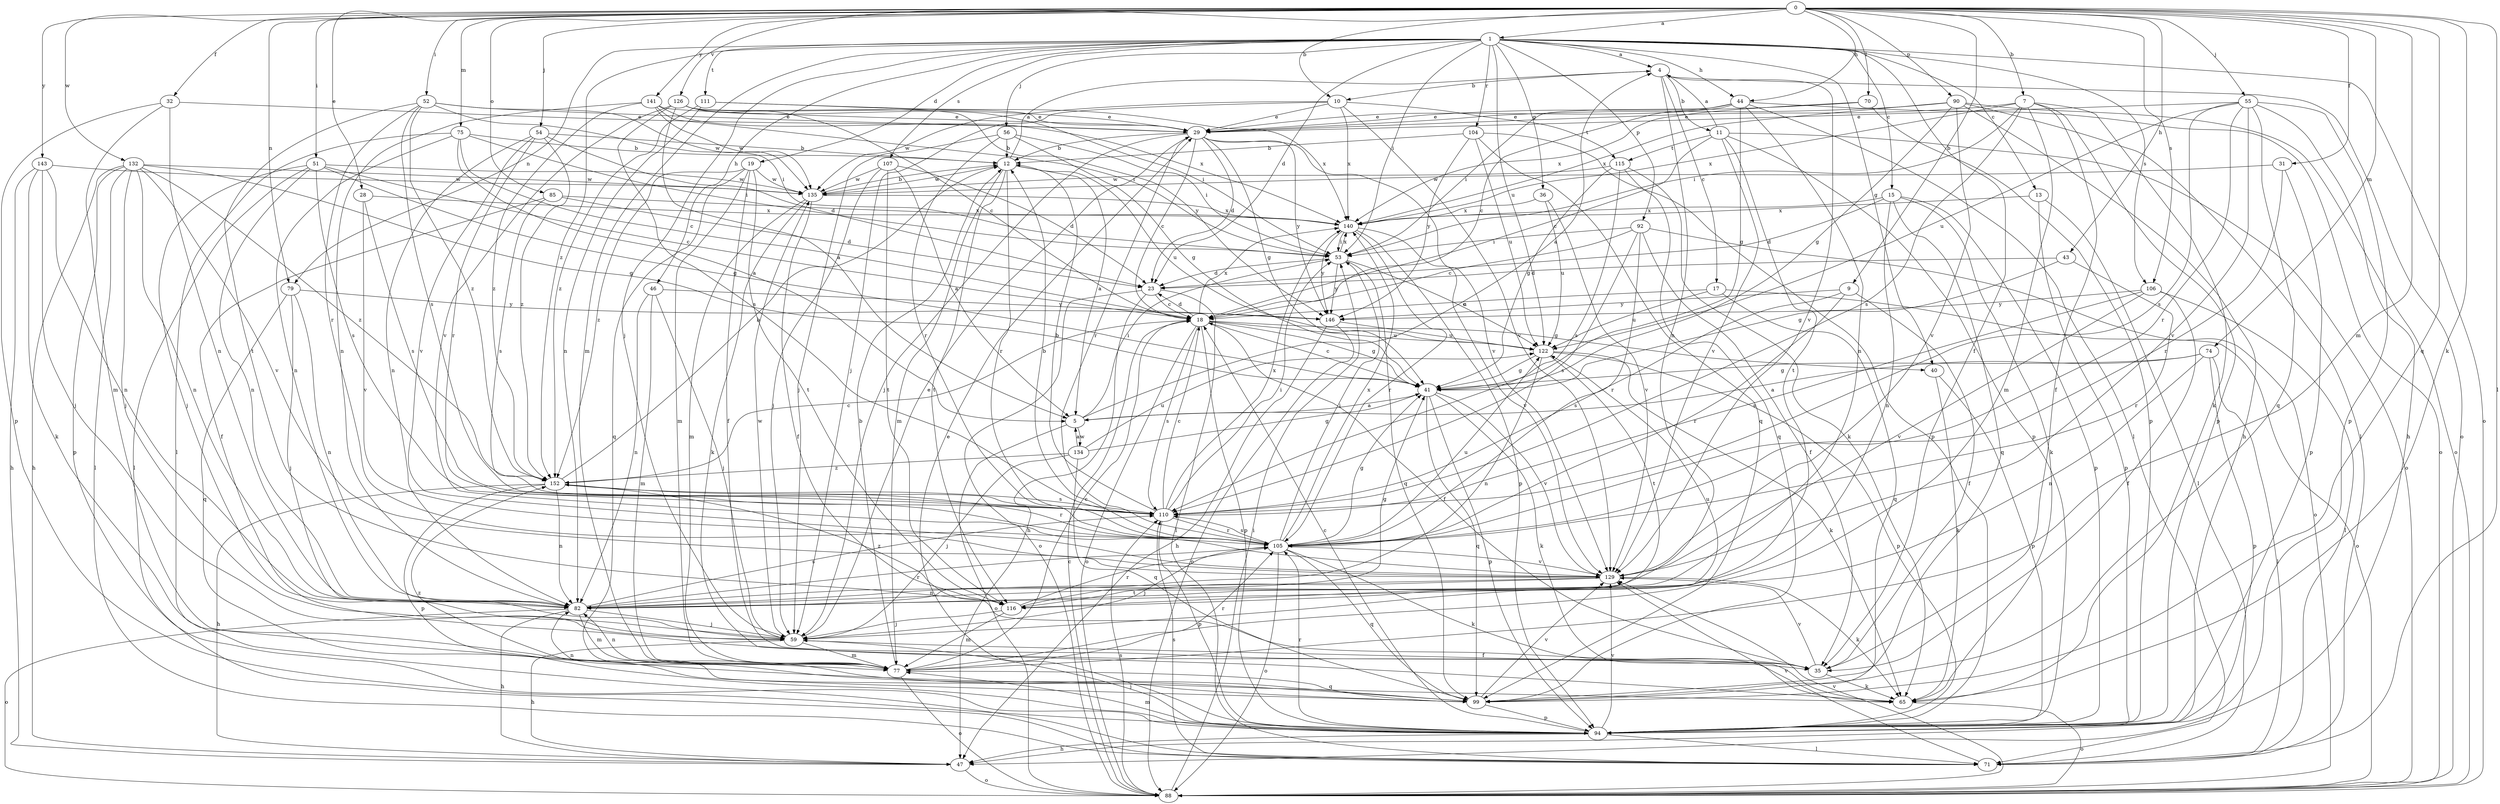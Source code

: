 strict digraph  {
0;
1;
4;
5;
7;
9;
10;
11;
12;
13;
15;
17;
18;
19;
23;
28;
29;
31;
32;
35;
36;
40;
41;
43;
44;
46;
47;
51;
52;
53;
54;
55;
56;
59;
65;
70;
71;
74;
75;
77;
79;
82;
85;
88;
90;
92;
94;
99;
104;
105;
106;
107;
110;
111;
115;
116;
122;
126;
129;
132;
134;
135;
140;
141;
143;
146;
152;
0 -> 1  [label=a];
0 -> 7  [label=b];
0 -> 9  [label=b];
0 -> 10  [label=b];
0 -> 28  [label=e];
0 -> 31  [label=f];
0 -> 32  [label=f];
0 -> 43  [label=h];
0 -> 44  [label=h];
0 -> 51  [label=i];
0 -> 52  [label=i];
0 -> 54  [label=j];
0 -> 55  [label=j];
0 -> 65  [label=k];
0 -> 70  [label=l];
0 -> 71  [label=l];
0 -> 74  [label=m];
0 -> 75  [label=m];
0 -> 77  [label=m];
0 -> 79  [label=n];
0 -> 85  [label=o];
0 -> 90  [label=p];
0 -> 99  [label=q];
0 -> 106  [label=s];
0 -> 126  [label=v];
0 -> 132  [label=w];
0 -> 141  [label=y];
0 -> 143  [label=y];
1 -> 4  [label=a];
1 -> 13  [label=c];
1 -> 15  [label=c];
1 -> 19  [label=d];
1 -> 23  [label=d];
1 -> 35  [label=f];
1 -> 36  [label=g];
1 -> 40  [label=g];
1 -> 44  [label=h];
1 -> 46  [label=h];
1 -> 53  [label=i];
1 -> 56  [label=j];
1 -> 59  [label=j];
1 -> 77  [label=m];
1 -> 79  [label=n];
1 -> 88  [label=o];
1 -> 92  [label=p];
1 -> 104  [label=r];
1 -> 106  [label=s];
1 -> 107  [label=s];
1 -> 111  [label=t];
1 -> 122  [label=u];
1 -> 152  [label=z];
4 -> 10  [label=b];
4 -> 11  [label=b];
4 -> 17  [label=c];
4 -> 82  [label=n];
4 -> 88  [label=o];
4 -> 129  [label=v];
5 -> 4  [label=a];
5 -> 53  [label=i];
5 -> 88  [label=o];
5 -> 134  [label=w];
7 -> 29  [label=e];
7 -> 35  [label=f];
7 -> 53  [label=i];
7 -> 65  [label=k];
7 -> 77  [label=m];
7 -> 94  [label=p];
7 -> 110  [label=s];
7 -> 140  [label=x];
9 -> 35  [label=f];
9 -> 105  [label=r];
9 -> 110  [label=s];
9 -> 146  [label=y];
10 -> 29  [label=e];
10 -> 59  [label=j];
10 -> 115  [label=t];
10 -> 129  [label=v];
10 -> 135  [label=w];
10 -> 140  [label=x];
11 -> 4  [label=a];
11 -> 18  [label=c];
11 -> 88  [label=o];
11 -> 94  [label=p];
11 -> 115  [label=t];
11 -> 116  [label=t];
11 -> 129  [label=v];
12 -> 4  [label=a];
12 -> 5  [label=a];
12 -> 77  [label=m];
12 -> 105  [label=r];
12 -> 116  [label=t];
12 -> 122  [label=u];
12 -> 135  [label=w];
13 -> 71  [label=l];
13 -> 94  [label=p];
13 -> 140  [label=x];
15 -> 23  [label=d];
15 -> 65  [label=k];
15 -> 82  [label=n];
15 -> 94  [label=p];
15 -> 99  [label=q];
15 -> 140  [label=x];
17 -> 18  [label=c];
17 -> 88  [label=o];
17 -> 99  [label=q];
17 -> 122  [label=u];
18 -> 23  [label=d];
18 -> 35  [label=f];
18 -> 40  [label=g];
18 -> 41  [label=g];
18 -> 88  [label=o];
18 -> 94  [label=p];
18 -> 110  [label=s];
18 -> 122  [label=u];
18 -> 140  [label=x];
19 -> 35  [label=f];
19 -> 77  [label=m];
19 -> 99  [label=q];
19 -> 116  [label=t];
19 -> 135  [label=w];
19 -> 152  [label=z];
23 -> 18  [label=c];
23 -> 47  [label=h];
23 -> 71  [label=l];
23 -> 88  [label=o];
28 -> 110  [label=s];
28 -> 129  [label=v];
28 -> 140  [label=x];
29 -> 12  [label=b];
29 -> 18  [label=c];
29 -> 23  [label=d];
29 -> 41  [label=g];
29 -> 59  [label=j];
29 -> 105  [label=r];
29 -> 129  [label=v];
29 -> 146  [label=y];
31 -> 94  [label=p];
31 -> 105  [label=r];
31 -> 135  [label=w];
32 -> 29  [label=e];
32 -> 77  [label=m];
32 -> 82  [label=n];
32 -> 94  [label=p];
35 -> 65  [label=k];
35 -> 129  [label=v];
36 -> 122  [label=u];
36 -> 129  [label=v];
36 -> 140  [label=x];
40 -> 65  [label=k];
40 -> 94  [label=p];
41 -> 5  [label=a];
41 -> 18  [label=c];
41 -> 65  [label=k];
41 -> 94  [label=p];
41 -> 99  [label=q];
41 -> 129  [label=v];
43 -> 23  [label=d];
43 -> 41  [label=g];
43 -> 105  [label=r];
44 -> 18  [label=c];
44 -> 29  [label=e];
44 -> 41  [label=g];
44 -> 53  [label=i];
44 -> 71  [label=l];
44 -> 82  [label=n];
44 -> 88  [label=o];
46 -> 59  [label=j];
46 -> 77  [label=m];
46 -> 82  [label=n];
46 -> 146  [label=y];
47 -> 88  [label=o];
51 -> 18  [label=c];
51 -> 41  [label=g];
51 -> 59  [label=j];
51 -> 71  [label=l];
51 -> 82  [label=n];
51 -> 110  [label=s];
51 -> 135  [label=w];
52 -> 29  [label=e];
52 -> 53  [label=i];
52 -> 105  [label=r];
52 -> 110  [label=s];
52 -> 116  [label=t];
52 -> 135  [label=w];
52 -> 152  [label=z];
53 -> 23  [label=d];
53 -> 99  [label=q];
53 -> 122  [label=u];
53 -> 140  [label=x];
53 -> 146  [label=y];
54 -> 12  [label=b];
54 -> 23  [label=d];
54 -> 82  [label=n];
54 -> 105  [label=r];
54 -> 129  [label=v];
54 -> 152  [label=z];
55 -> 29  [label=e];
55 -> 47  [label=h];
55 -> 94  [label=p];
55 -> 99  [label=q];
55 -> 105  [label=r];
55 -> 110  [label=s];
55 -> 122  [label=u];
55 -> 129  [label=v];
56 -> 12  [label=b];
56 -> 41  [label=g];
56 -> 53  [label=i];
56 -> 59  [label=j];
56 -> 105  [label=r];
59 -> 29  [label=e];
59 -> 35  [label=f];
59 -> 47  [label=h];
59 -> 77  [label=m];
59 -> 122  [label=u];
59 -> 135  [label=w];
65 -> 88  [label=o];
70 -> 29  [label=e];
70 -> 94  [label=p];
70 -> 140  [label=x];
71 -> 110  [label=s];
71 -> 129  [label=v];
74 -> 5  [label=a];
74 -> 41  [label=g];
74 -> 71  [label=l];
74 -> 82  [label=n];
74 -> 94  [label=p];
75 -> 5  [label=a];
75 -> 12  [label=b];
75 -> 18  [label=c];
75 -> 53  [label=i];
75 -> 71  [label=l];
75 -> 82  [label=n];
77 -> 12  [label=b];
77 -> 18  [label=c];
77 -> 82  [label=n];
77 -> 88  [label=o];
77 -> 99  [label=q];
77 -> 105  [label=r];
79 -> 59  [label=j];
79 -> 82  [label=n];
79 -> 99  [label=q];
79 -> 146  [label=y];
82 -> 47  [label=h];
82 -> 59  [label=j];
82 -> 77  [label=m];
82 -> 88  [label=o];
82 -> 105  [label=r];
82 -> 110  [label=s];
85 -> 23  [label=d];
85 -> 35  [label=f];
85 -> 110  [label=s];
85 -> 140  [label=x];
88 -> 18  [label=c];
88 -> 53  [label=i];
88 -> 110  [label=s];
88 -> 129  [label=v];
90 -> 29  [label=e];
90 -> 41  [label=g];
90 -> 47  [label=h];
90 -> 71  [label=l];
90 -> 88  [label=o];
90 -> 129  [label=v];
90 -> 140  [label=x];
92 -> 18  [label=c];
92 -> 35  [label=f];
92 -> 53  [label=i];
92 -> 88  [label=o];
92 -> 105  [label=r];
92 -> 110  [label=s];
94 -> 18  [label=c];
94 -> 29  [label=e];
94 -> 47  [label=h];
94 -> 59  [label=j];
94 -> 71  [label=l];
94 -> 77  [label=m];
94 -> 105  [label=r];
94 -> 129  [label=v];
99 -> 82  [label=n];
99 -> 94  [label=p];
99 -> 129  [label=v];
99 -> 152  [label=z];
104 -> 12  [label=b];
104 -> 94  [label=p];
104 -> 99  [label=q];
104 -> 122  [label=u];
104 -> 146  [label=y];
105 -> 12  [label=b];
105 -> 41  [label=g];
105 -> 53  [label=i];
105 -> 59  [label=j];
105 -> 65  [label=k];
105 -> 88  [label=o];
105 -> 99  [label=q];
105 -> 110  [label=s];
105 -> 122  [label=u];
105 -> 129  [label=v];
105 -> 140  [label=x];
106 -> 35  [label=f];
106 -> 71  [label=l];
106 -> 110  [label=s];
106 -> 129  [label=v];
106 -> 146  [label=y];
107 -> 5  [label=a];
107 -> 23  [label=d];
107 -> 59  [label=j];
107 -> 116  [label=t];
107 -> 135  [label=w];
110 -> 12  [label=b];
110 -> 18  [label=c];
110 -> 53  [label=i];
110 -> 94  [label=p];
110 -> 105  [label=r];
110 -> 140  [label=x];
111 -> 29  [label=e];
111 -> 82  [label=n];
111 -> 140  [label=x];
111 -> 152  [label=z];
115 -> 41  [label=g];
115 -> 65  [label=k];
115 -> 99  [label=q];
115 -> 110  [label=s];
115 -> 135  [label=w];
116 -> 41  [label=g];
116 -> 59  [label=j];
116 -> 77  [label=m];
116 -> 105  [label=r];
116 -> 152  [label=z];
122 -> 41  [label=g];
122 -> 65  [label=k];
122 -> 82  [label=n];
122 -> 94  [label=p];
122 -> 116  [label=t];
126 -> 5  [label=a];
126 -> 18  [label=c];
126 -> 29  [label=e];
126 -> 53  [label=i];
126 -> 110  [label=s];
126 -> 129  [label=v];
126 -> 146  [label=y];
129 -> 65  [label=k];
129 -> 82  [label=n];
129 -> 116  [label=t];
132 -> 41  [label=g];
132 -> 47  [label=h];
132 -> 59  [label=j];
132 -> 71  [label=l];
132 -> 82  [label=n];
132 -> 94  [label=p];
132 -> 129  [label=v];
132 -> 135  [label=w];
132 -> 152  [label=z];
134 -> 5  [label=a];
134 -> 41  [label=g];
134 -> 59  [label=j];
134 -> 99  [label=q];
134 -> 122  [label=u];
134 -> 152  [label=z];
135 -> 12  [label=b];
135 -> 35  [label=f];
135 -> 65  [label=k];
135 -> 77  [label=m];
135 -> 140  [label=x];
140 -> 53  [label=i];
140 -> 94  [label=p];
140 -> 105  [label=r];
140 -> 129  [label=v];
140 -> 146  [label=y];
141 -> 29  [label=e];
141 -> 53  [label=i];
141 -> 82  [label=n];
141 -> 135  [label=w];
141 -> 140  [label=x];
141 -> 152  [label=z];
143 -> 47  [label=h];
143 -> 59  [label=j];
143 -> 65  [label=k];
143 -> 82  [label=n];
143 -> 135  [label=w];
146 -> 47  [label=h];
146 -> 88  [label=o];
146 -> 122  [label=u];
152 -> 12  [label=b];
152 -> 18  [label=c];
152 -> 47  [label=h];
152 -> 82  [label=n];
152 -> 94  [label=p];
152 -> 105  [label=r];
152 -> 110  [label=s];
}
